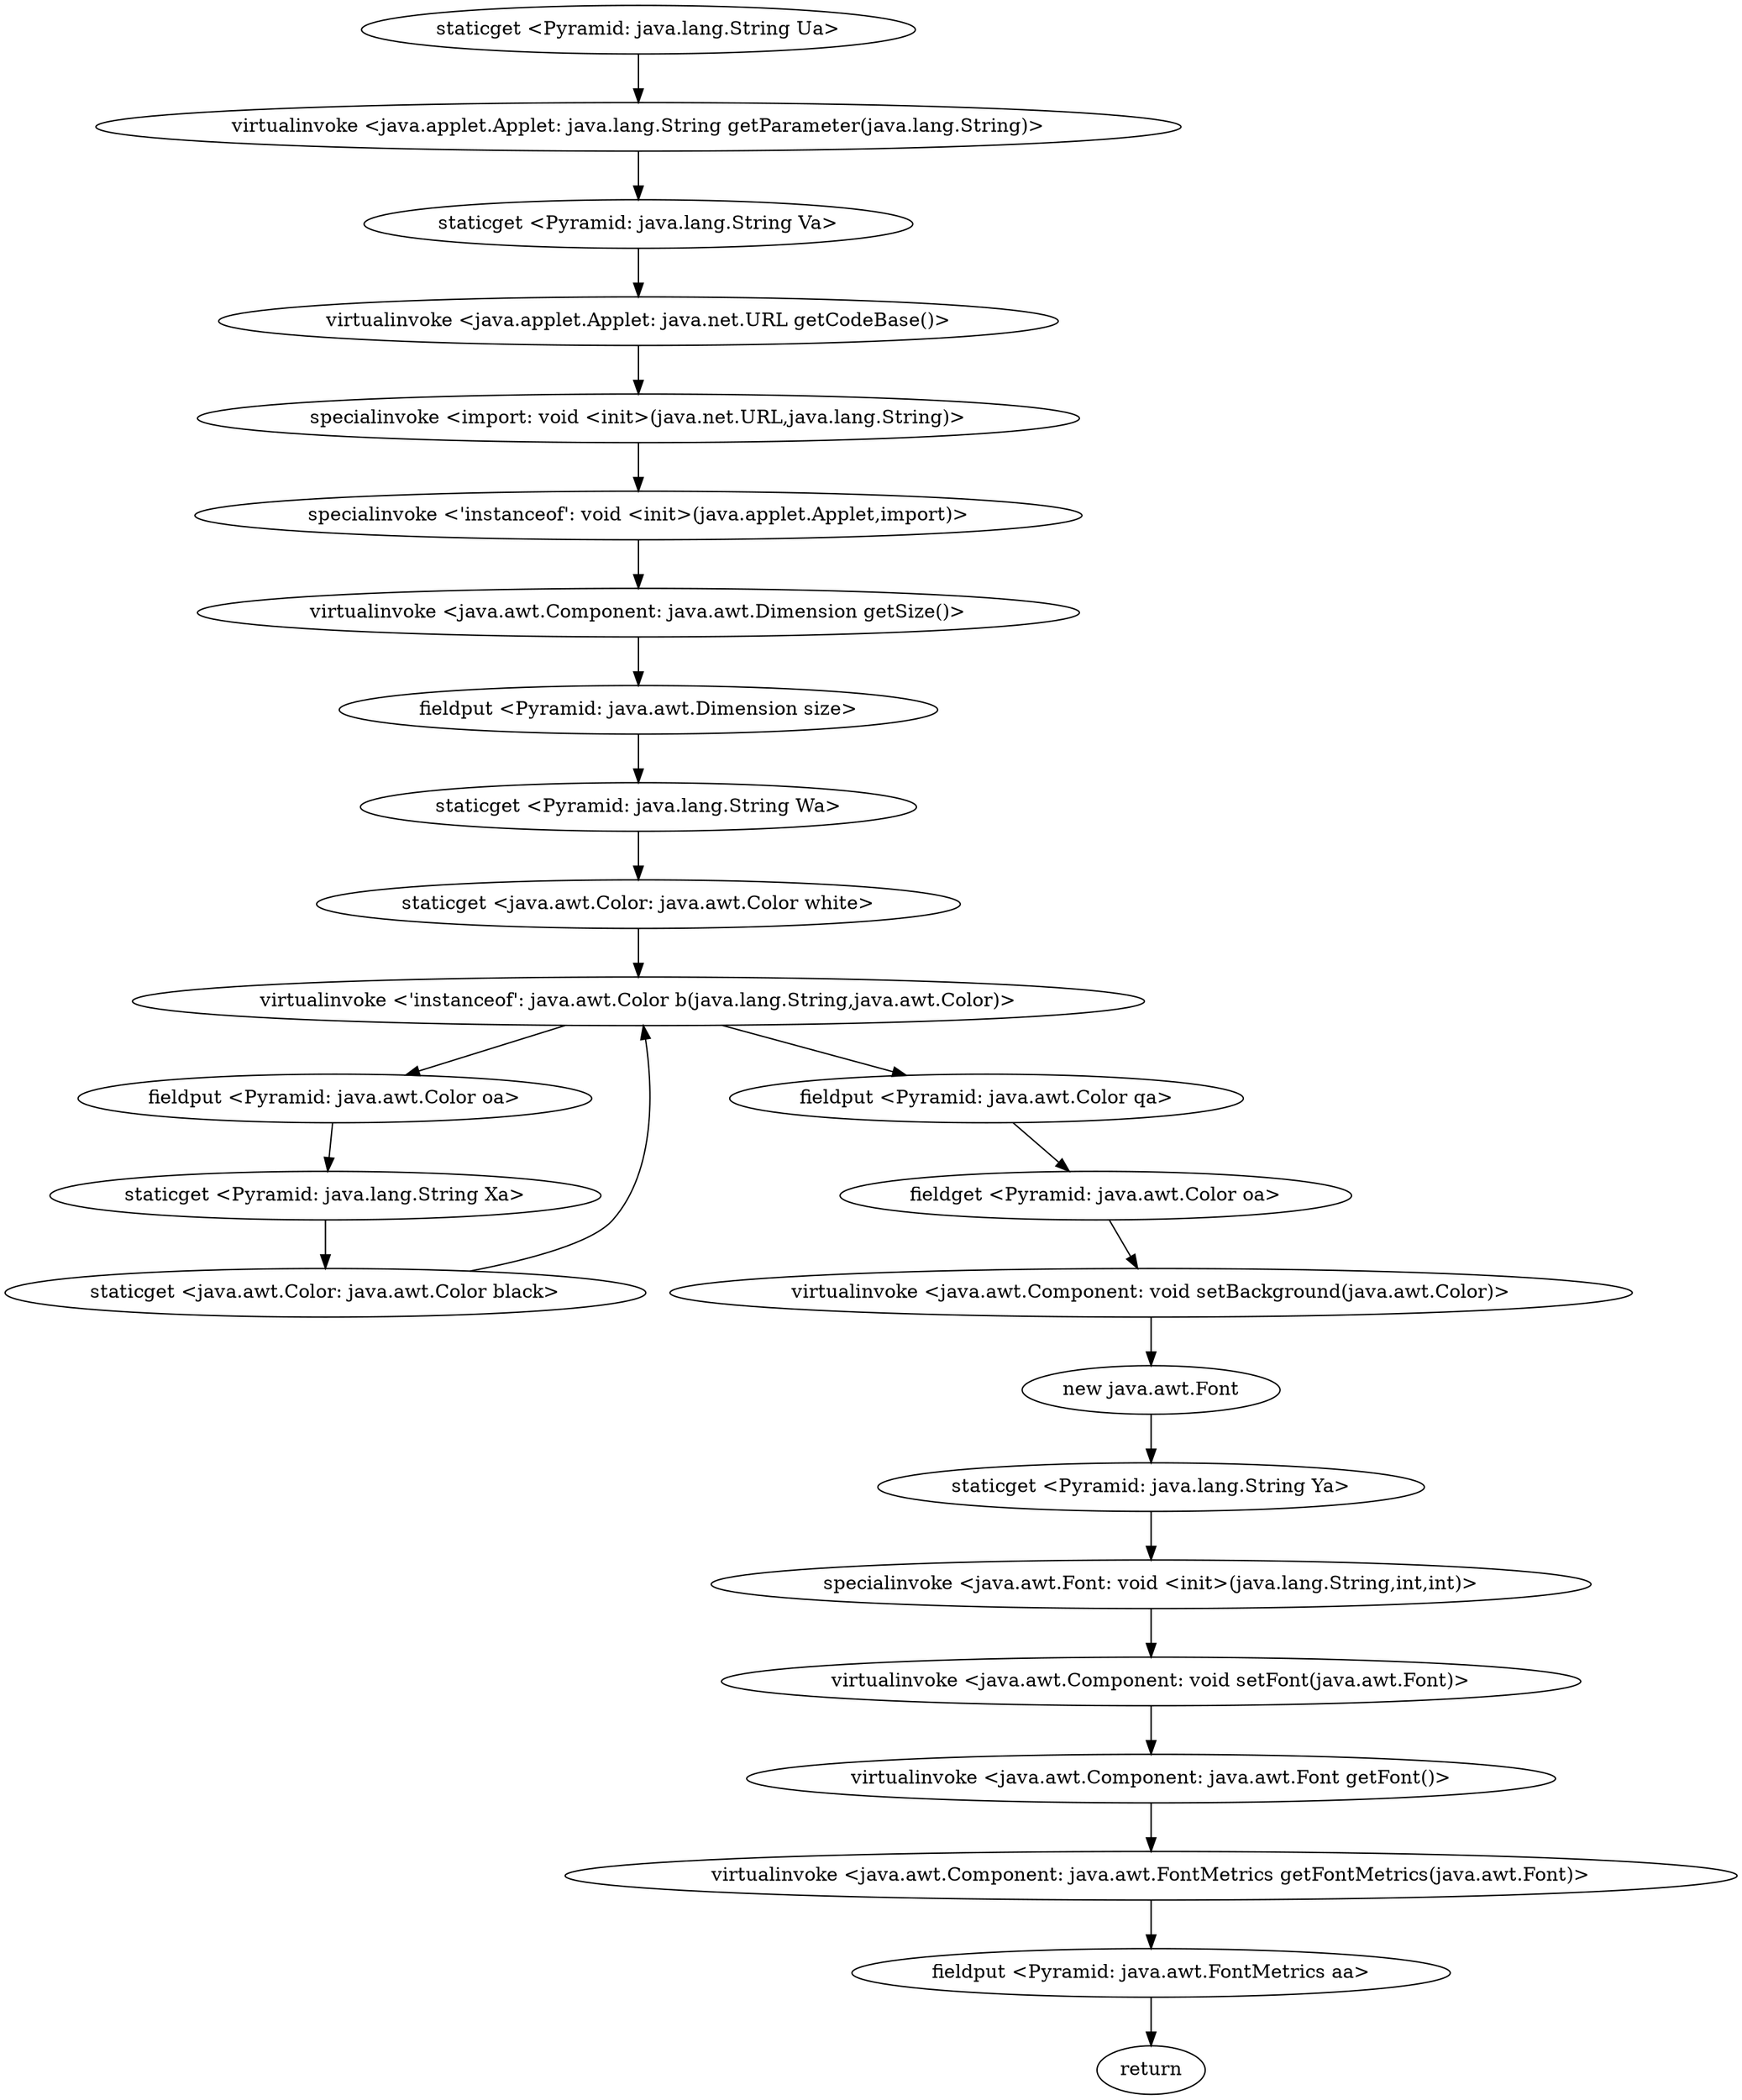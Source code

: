 digraph "" {
"staticget <Pyramid: java.lang.String Ua>";
 "staticget <Pyramid: java.lang.String Ua>"->"virtualinvoke <java.applet.Applet: java.lang.String getParameter(java.lang.String)>";
 "virtualinvoke <java.applet.Applet: java.lang.String getParameter(java.lang.String)>"->"staticget <Pyramid: java.lang.String Va>";
 "staticget <Pyramid: java.lang.String Va>"->"virtualinvoke <java.applet.Applet: java.net.URL getCodeBase()>";
 "virtualinvoke <java.applet.Applet: java.net.URL getCodeBase()>"->"specialinvoke <import: void <init>(java.net.URL,java.lang.String)>";
 "specialinvoke <import: void <init>(java.net.URL,java.lang.String)>"->"specialinvoke <'instanceof': void <init>(java.applet.Applet,import)>";
 "specialinvoke <'instanceof': void <init>(java.applet.Applet,import)>"->"virtualinvoke <java.awt.Component: java.awt.Dimension getSize()>";
 "virtualinvoke <java.awt.Component: java.awt.Dimension getSize()>"->"fieldput <Pyramid: java.awt.Dimension size>";
 "fieldput <Pyramid: java.awt.Dimension size>"->"staticget <Pyramid: java.lang.String Wa>";
 "staticget <Pyramid: java.lang.String Wa>"->"staticget <java.awt.Color: java.awt.Color white>";
 "staticget <java.awt.Color: java.awt.Color white>"->"virtualinvoke <'instanceof': java.awt.Color b(java.lang.String,java.awt.Color)>";
 "virtualinvoke <'instanceof': java.awt.Color b(java.lang.String,java.awt.Color)>"->"fieldput <Pyramid: java.awt.Color oa>";
 "fieldput <Pyramid: java.awt.Color oa>"->"staticget <Pyramid: java.lang.String Xa>";
 "staticget <Pyramid: java.lang.String Xa>"->"staticget <java.awt.Color: java.awt.Color black>";
 "staticget <java.awt.Color: java.awt.Color black>"->"virtualinvoke <'instanceof': java.awt.Color b(java.lang.String,java.awt.Color)>";
 "virtualinvoke <'instanceof': java.awt.Color b(java.lang.String,java.awt.Color)>"->"fieldput <Pyramid: java.awt.Color qa>";
 "fieldput <Pyramid: java.awt.Color qa>"->"fieldget <Pyramid: java.awt.Color oa>";
 "fieldget <Pyramid: java.awt.Color oa>"->"virtualinvoke <java.awt.Component: void setBackground(java.awt.Color)>";
 "virtualinvoke <java.awt.Component: void setBackground(java.awt.Color)>"->"new java.awt.Font";
 "new java.awt.Font"->"staticget <Pyramid: java.lang.String Ya>";
 "staticget <Pyramid: java.lang.String Ya>"->"specialinvoke <java.awt.Font: void <init>(java.lang.String,int,int)>";
 "specialinvoke <java.awt.Font: void <init>(java.lang.String,int,int)>"->"virtualinvoke <java.awt.Component: void setFont(java.awt.Font)>";
 "virtualinvoke <java.awt.Component: void setFont(java.awt.Font)>"->"virtualinvoke <java.awt.Component: java.awt.Font getFont()>";
 "virtualinvoke <java.awt.Component: java.awt.Font getFont()>"->"virtualinvoke <java.awt.Component: java.awt.FontMetrics getFontMetrics(java.awt.Font)>";
 "virtualinvoke <java.awt.Component: java.awt.FontMetrics getFontMetrics(java.awt.Font)>"->"fieldput <Pyramid: java.awt.FontMetrics aa>";
 "fieldput <Pyramid: java.awt.FontMetrics aa>"->"return";
}
